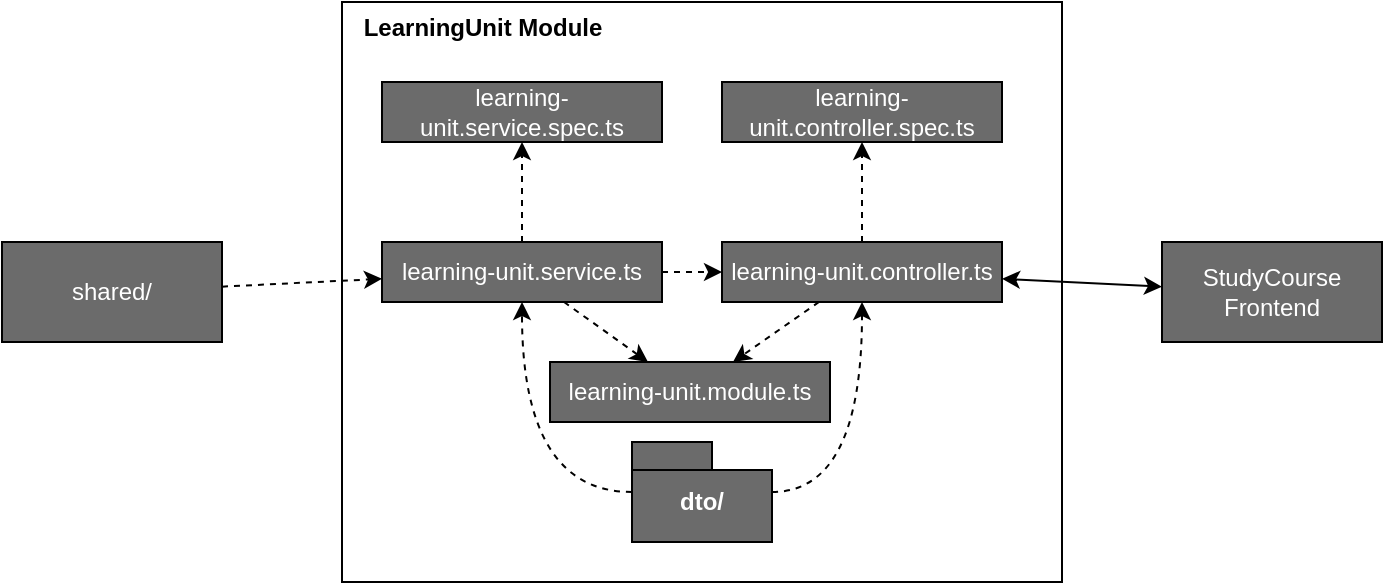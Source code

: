 <mxfile version="26.0.2">
  <diagram name="Page-1" id="oVjwp_cnMQ2HvrIZRwhg">
    <mxGraphModel dx="1434" dy="760" grid="1" gridSize="10" guides="1" tooltips="1" connect="1" arrows="1" fold="1" page="1" pageScale="1" pageWidth="827" pageHeight="1169" math="0" shadow="0">
      <root>
        <mxCell id="0" />
        <mxCell id="1" parent="0" />
        <mxCell id="0002OhxzDmcrRLHRjXIN-1" value="" style="rounded=0;whiteSpace=wrap;html=1;" parent="1" vertex="1">
          <mxGeometry x="240" y="220" width="360" height="290" as="geometry" />
        </mxCell>
        <mxCell id="0002OhxzDmcrRLHRjXIN-2" value="LearningUnit Module" style="text;align=center;fontStyle=1;verticalAlign=middle;spacingLeft=3;spacingRight=3;strokeColor=none;rotatable=0;points=[[0,0.5],[1,0.5]];portConstraint=eastwest;html=1;" parent="1" vertex="1">
          <mxGeometry x="270" y="220" width="80" height="26" as="geometry" />
        </mxCell>
        <mxCell id="0002OhxzDmcrRLHRjXIN-18" style="rounded=0;orthogonalLoop=1;jettySize=auto;html=1;dashed=1;" parent="1" source="0002OhxzDmcrRLHRjXIN-3" target="0002OhxzDmcrRLHRjXIN-8" edge="1">
          <mxGeometry relative="1" as="geometry" />
        </mxCell>
        <mxCell id="0002OhxzDmcrRLHRjXIN-3" value="shared/" style="html=1;whiteSpace=wrap;fillColor=#6B6B6B;fontColor=#FFFFFF;" parent="1" vertex="1">
          <mxGeometry x="70" y="340" width="110" height="50" as="geometry" />
        </mxCell>
        <mxCell id="0002OhxzDmcrRLHRjXIN-19" style="rounded=0;orthogonalLoop=1;jettySize=auto;html=1;startArrow=classic;startFill=1;" parent="1" source="0002OhxzDmcrRLHRjXIN-4" target="0002OhxzDmcrRLHRjXIN-7" edge="1">
          <mxGeometry relative="1" as="geometry" />
        </mxCell>
        <mxCell id="0002OhxzDmcrRLHRjXIN-4" value="StudyCourse Frontend" style="html=1;whiteSpace=wrap;fillColor=#6B6B6B;fontColor=#FFFFFF;" parent="1" vertex="1">
          <mxGeometry x="650" y="340" width="110" height="50" as="geometry" />
        </mxCell>
        <mxCell id="0002OhxzDmcrRLHRjXIN-16" style="edgeStyle=orthogonalEdgeStyle;rounded=0;orthogonalLoop=1;jettySize=auto;html=1;curved=1;dashed=1;" parent="1" source="0002OhxzDmcrRLHRjXIN-5" target="0002OhxzDmcrRLHRjXIN-7" edge="1">
          <mxGeometry relative="1" as="geometry">
            <Array as="points">
              <mxPoint x="500" y="465" />
            </Array>
          </mxGeometry>
        </mxCell>
        <mxCell id="0002OhxzDmcrRLHRjXIN-17" style="edgeStyle=orthogonalEdgeStyle;rounded=0;orthogonalLoop=1;jettySize=auto;html=1;curved=1;dashed=1;" parent="1" source="0002OhxzDmcrRLHRjXIN-5" target="0002OhxzDmcrRLHRjXIN-8" edge="1">
          <mxGeometry relative="1" as="geometry">
            <Array as="points">
              <mxPoint x="330" y="465" />
            </Array>
          </mxGeometry>
        </mxCell>
        <mxCell id="0002OhxzDmcrRLHRjXIN-5" value="dto/" style="shape=folder;fontStyle=1;spacingTop=10;tabWidth=40;tabHeight=14;tabPosition=left;html=1;whiteSpace=wrap;fillColor=#6B6B6B;fontColor=#FFFFFF;" parent="1" vertex="1">
          <mxGeometry x="385" y="440" width="70" height="50" as="geometry" />
        </mxCell>
        <mxCell id="0002OhxzDmcrRLHRjXIN-6" value="learning-unit.module.ts" style="html=1;whiteSpace=wrap;fillColor=#6B6B6B;fontColor=#FFFFFF;" parent="1" vertex="1">
          <mxGeometry x="344" y="400" width="140" height="30" as="geometry" />
        </mxCell>
        <mxCell id="0002OhxzDmcrRLHRjXIN-11" style="rounded=0;orthogonalLoop=1;jettySize=auto;html=1;dashed=1;" parent="1" source="0002OhxzDmcrRLHRjXIN-7" target="0002OhxzDmcrRLHRjXIN-6" edge="1">
          <mxGeometry relative="1" as="geometry" />
        </mxCell>
        <mxCell id="0002OhxzDmcrRLHRjXIN-14" style="rounded=0;orthogonalLoop=1;jettySize=auto;html=1;dashed=1;" parent="1" source="0002OhxzDmcrRLHRjXIN-7" target="0002OhxzDmcrRLHRjXIN-9" edge="1">
          <mxGeometry relative="1" as="geometry" />
        </mxCell>
        <mxCell id="0002OhxzDmcrRLHRjXIN-7" value="learning-unit.controller.ts" style="html=1;whiteSpace=wrap;fillColor=#6B6B6B;fontColor=#FFFFFF;" parent="1" vertex="1">
          <mxGeometry x="430" y="340" width="140" height="30" as="geometry" />
        </mxCell>
        <mxCell id="0002OhxzDmcrRLHRjXIN-12" style="rounded=0;orthogonalLoop=1;jettySize=auto;html=1;dashed=1;" parent="1" source="0002OhxzDmcrRLHRjXIN-8" target="0002OhxzDmcrRLHRjXIN-6" edge="1">
          <mxGeometry relative="1" as="geometry" />
        </mxCell>
        <mxCell id="0002OhxzDmcrRLHRjXIN-15" style="rounded=0;orthogonalLoop=1;jettySize=auto;html=1;dashed=1;" parent="1" source="0002OhxzDmcrRLHRjXIN-8" target="0002OhxzDmcrRLHRjXIN-10" edge="1">
          <mxGeometry relative="1" as="geometry" />
        </mxCell>
        <mxCell id="0002OhxzDmcrRLHRjXIN-20" style="rounded=0;orthogonalLoop=1;jettySize=auto;html=1;dashed=1;" parent="1" source="0002OhxzDmcrRLHRjXIN-8" target="0002OhxzDmcrRLHRjXIN-7" edge="1">
          <mxGeometry relative="1" as="geometry" />
        </mxCell>
        <mxCell id="0002OhxzDmcrRLHRjXIN-8" value="learning-unit.service.ts" style="html=1;whiteSpace=wrap;fillColor=#6B6B6B;fontColor=#FFFFFF;" parent="1" vertex="1">
          <mxGeometry x="260" y="340" width="140" height="30" as="geometry" />
        </mxCell>
        <mxCell id="0002OhxzDmcrRLHRjXIN-9" value="learning-unit.controller.spec.ts" style="html=1;whiteSpace=wrap;strokeColor=#000000;fillColor=#6B6B6B;fontColor=#FFFFFF;" parent="1" vertex="1">
          <mxGeometry x="430" y="260" width="140" height="30" as="geometry" />
        </mxCell>
        <mxCell id="0002OhxzDmcrRLHRjXIN-10" value="learning-unit.service.spec.ts" style="html=1;whiteSpace=wrap;fillColor=#6B6B6B;fontColor=#FFFFFF;" parent="1" vertex="1">
          <mxGeometry x="260" y="260" width="140" height="30" as="geometry" />
        </mxCell>
      </root>
    </mxGraphModel>
  </diagram>
</mxfile>

